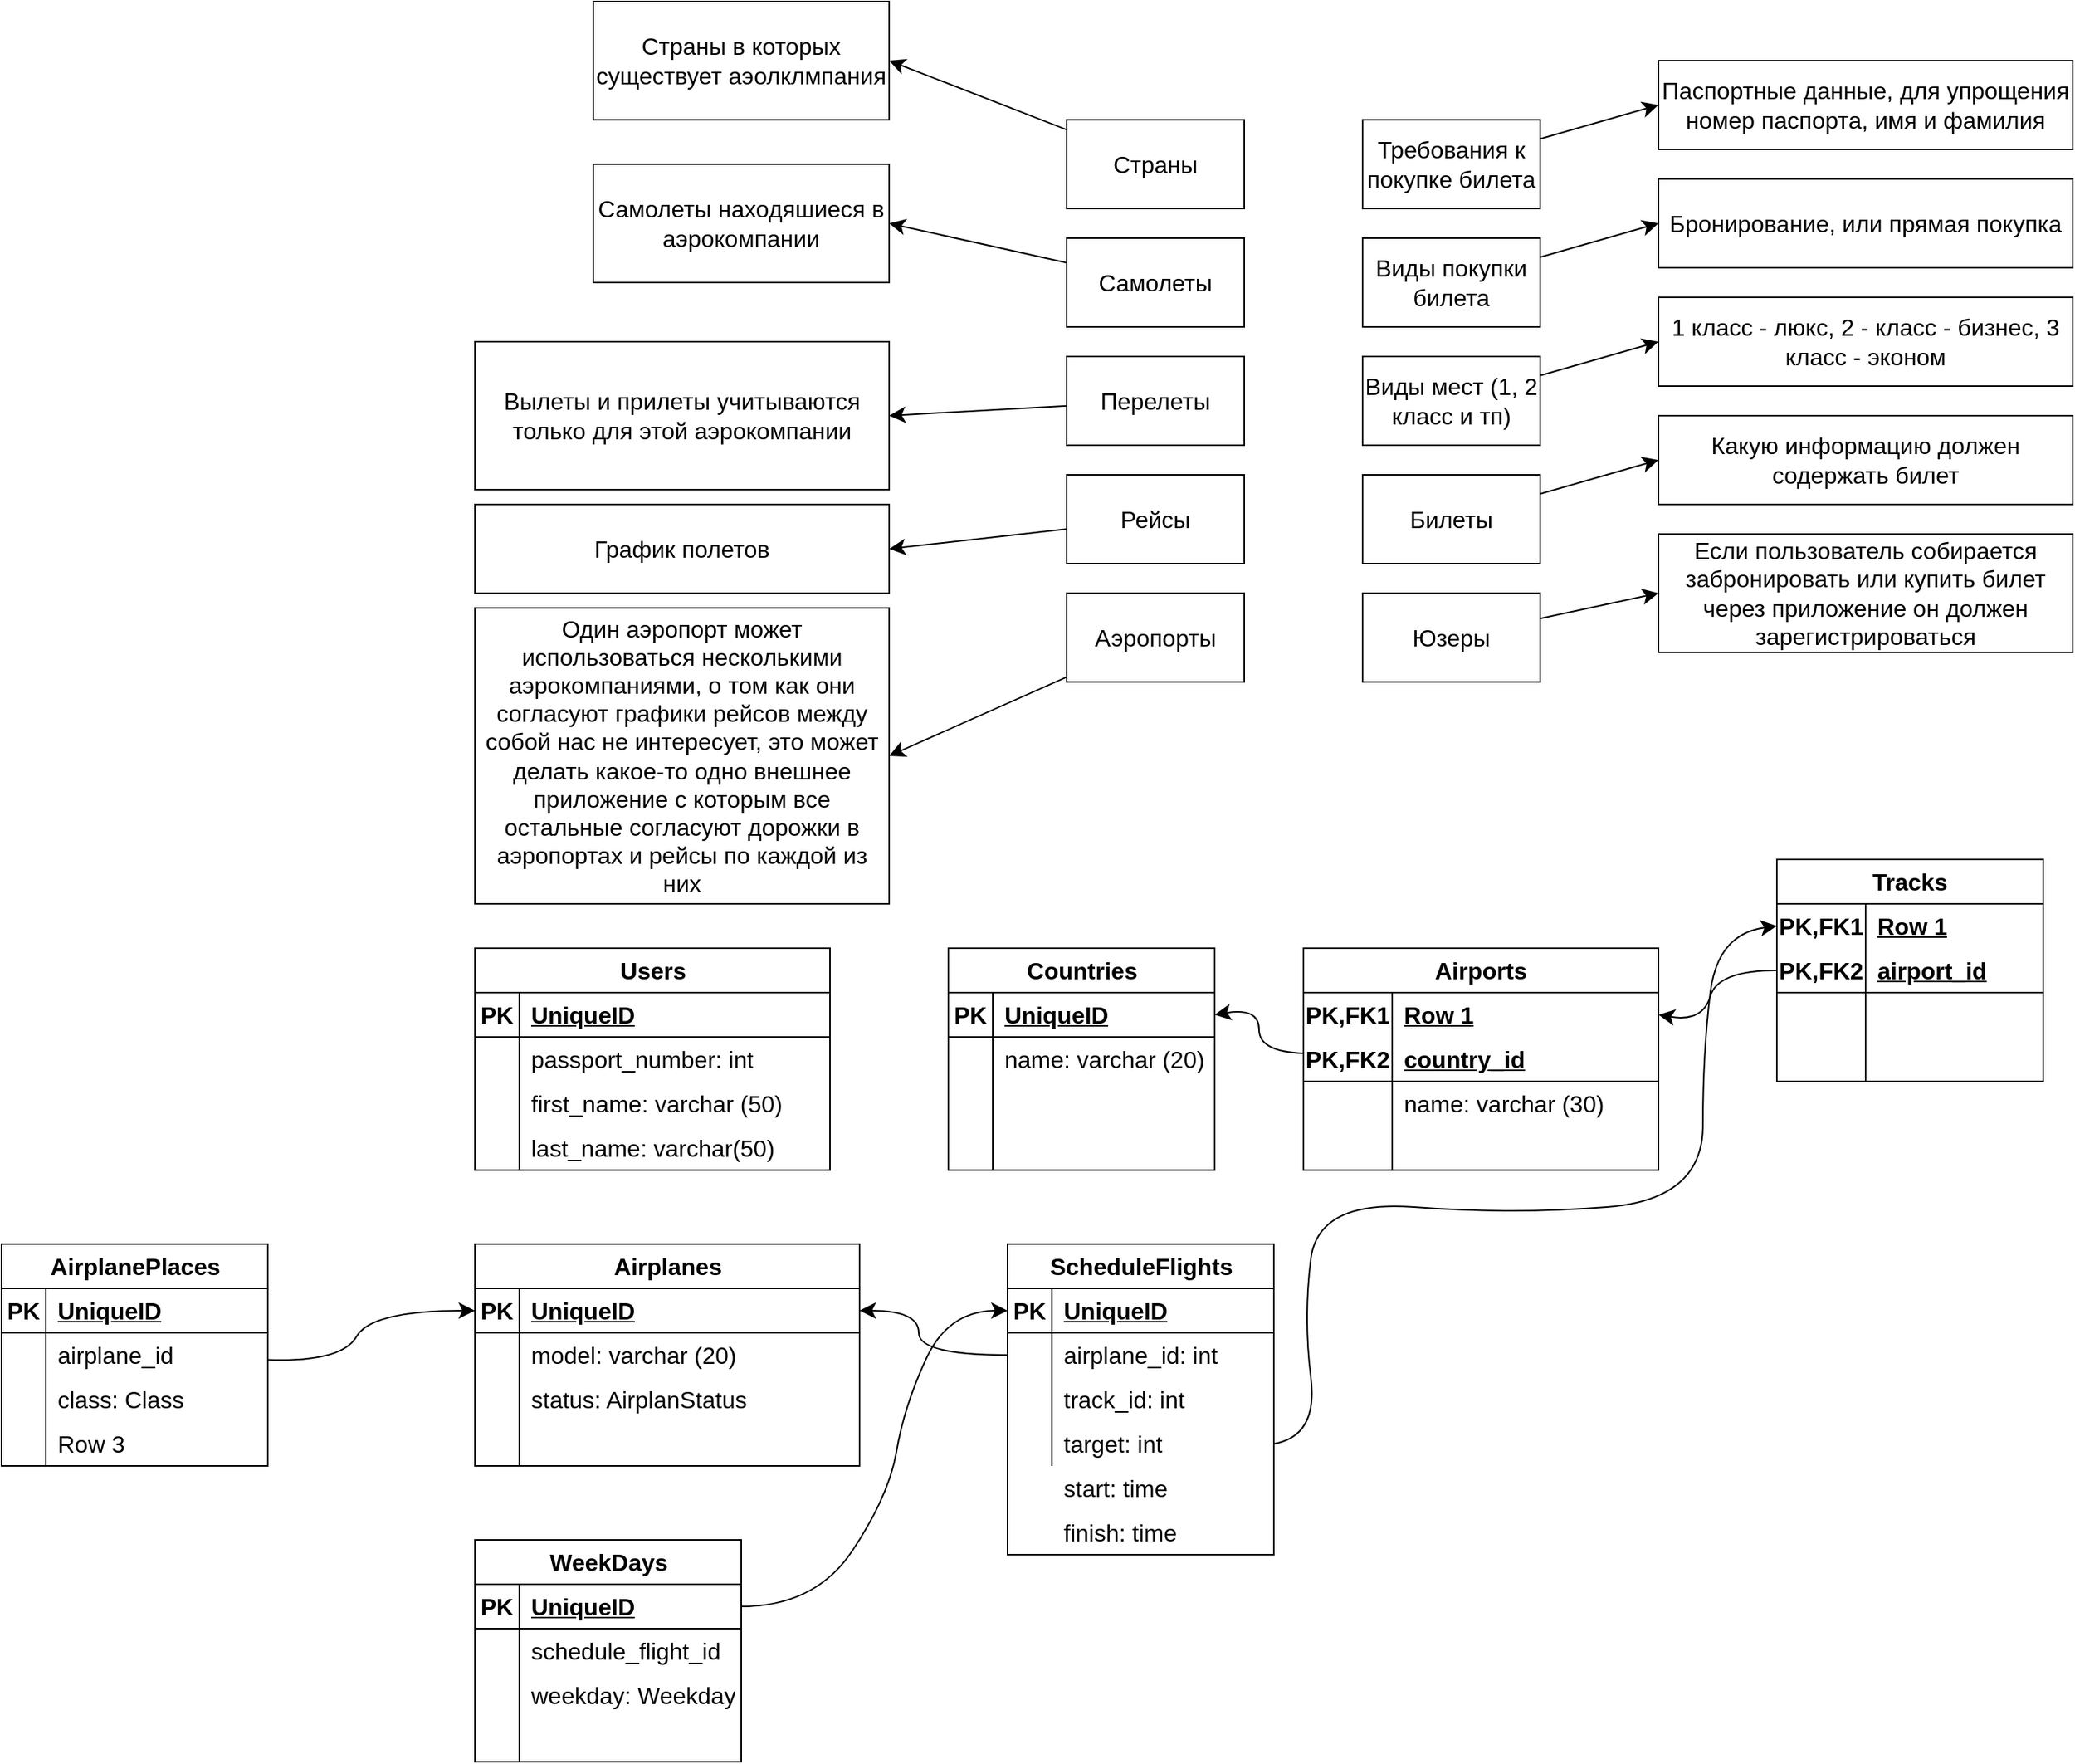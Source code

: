 <mxfile version="21.7.1" type="github">
  <diagram name="Страница — 1" id="S32pBR1Yxwfq7q0BbaRL">
    <mxGraphModel dx="2566" dy="1192" grid="1" gridSize="10" guides="1" tooltips="1" connect="1" arrows="1" fold="1" page="0" pageScale="1" pageWidth="827" pageHeight="1169" math="1" shadow="0">
      <root>
        <mxCell id="0" />
        <mxCell id="1" parent="0" />
        <mxCell id="brX-JjY1KmQOTWcL1tL5-14" style="edgeStyle=none;curved=1;rounded=0;orthogonalLoop=1;jettySize=auto;html=1;entryX=1;entryY=0.5;entryDx=0;entryDy=0;fontSize=12;startSize=8;endSize=8;" parent="1" source="brX-JjY1KmQOTWcL1tL5-3" target="brX-JjY1KmQOTWcL1tL5-13" edge="1">
          <mxGeometry relative="1" as="geometry" />
        </mxCell>
        <mxCell id="brX-JjY1KmQOTWcL1tL5-3" value="Страны" style="rounded=0;whiteSpace=wrap;html=1;fontSize=16;" parent="1" vertex="1">
          <mxGeometry x="-320" y="-80" width="120" height="60" as="geometry" />
        </mxCell>
        <mxCell id="brX-JjY1KmQOTWcL1tL5-23" style="edgeStyle=none;curved=1;rounded=0;orthogonalLoop=1;jettySize=auto;html=1;entryX=0;entryY=0.5;entryDx=0;entryDy=0;fontSize=12;startSize=8;endSize=8;" parent="1" source="brX-JjY1KmQOTWcL1tL5-4" target="brX-JjY1KmQOTWcL1tL5-22" edge="1">
          <mxGeometry relative="1" as="geometry" />
        </mxCell>
        <mxCell id="brX-JjY1KmQOTWcL1tL5-4" value="Требования к покупке билета" style="rounded=0;whiteSpace=wrap;html=1;fontSize=16;" parent="1" vertex="1">
          <mxGeometry x="-120" y="-80" width="120" height="60" as="geometry" />
        </mxCell>
        <mxCell id="brX-JjY1KmQOTWcL1tL5-16" style="edgeStyle=none;curved=1;rounded=0;orthogonalLoop=1;jettySize=auto;html=1;entryX=1;entryY=0.5;entryDx=0;entryDy=0;fontSize=12;startSize=8;endSize=8;" parent="1" source="brX-JjY1KmQOTWcL1tL5-5" target="brX-JjY1KmQOTWcL1tL5-15" edge="1">
          <mxGeometry relative="1" as="geometry" />
        </mxCell>
        <mxCell id="brX-JjY1KmQOTWcL1tL5-5" value="Самолеты" style="rounded=0;whiteSpace=wrap;html=1;fontSize=16;" parent="1" vertex="1">
          <mxGeometry x="-320" width="120" height="60" as="geometry" />
        </mxCell>
        <mxCell id="brX-JjY1KmQOTWcL1tL5-8" style="edgeStyle=none;curved=1;rounded=0;orthogonalLoop=1;jettySize=auto;html=1;entryX=1;entryY=0.5;entryDx=0;entryDy=0;fontSize=12;startSize=8;endSize=8;" parent="1" source="brX-JjY1KmQOTWcL1tL5-6" target="brX-JjY1KmQOTWcL1tL5-7" edge="1">
          <mxGeometry relative="1" as="geometry" />
        </mxCell>
        <mxCell id="brX-JjY1KmQOTWcL1tL5-6" value="Перелеты" style="rounded=0;whiteSpace=wrap;html=1;fontSize=16;" parent="1" vertex="1">
          <mxGeometry x="-320" y="80" width="120" height="60" as="geometry" />
        </mxCell>
        <mxCell id="brX-JjY1KmQOTWcL1tL5-7" value="Вылеты и прилеты учитываются только для этой аэрокомпании" style="rounded=0;whiteSpace=wrap;html=1;fontSize=16;" parent="1" vertex="1">
          <mxGeometry x="-720" y="70" width="280" height="100" as="geometry" />
        </mxCell>
        <mxCell id="brX-JjY1KmQOTWcL1tL5-166" style="edgeStyle=none;curved=1;rounded=0;orthogonalLoop=1;jettySize=auto;html=1;entryX=1;entryY=0.5;entryDx=0;entryDy=0;fontSize=12;startSize=8;endSize=8;" parent="1" source="brX-JjY1KmQOTWcL1tL5-10" target="brX-JjY1KmQOTWcL1tL5-165" edge="1">
          <mxGeometry relative="1" as="geometry" />
        </mxCell>
        <mxCell id="brX-JjY1KmQOTWcL1tL5-10" value="Рейсы" style="rounded=0;whiteSpace=wrap;html=1;fontSize=16;" parent="1" vertex="1">
          <mxGeometry x="-320" y="160" width="120" height="60" as="geometry" />
        </mxCell>
        <mxCell id="brX-JjY1KmQOTWcL1tL5-25" style="edgeStyle=none;curved=1;rounded=0;orthogonalLoop=1;jettySize=auto;html=1;entryX=0;entryY=0.5;entryDx=0;entryDy=0;fontSize=12;startSize=8;endSize=8;" parent="1" source="brX-JjY1KmQOTWcL1tL5-11" target="brX-JjY1KmQOTWcL1tL5-24" edge="1">
          <mxGeometry relative="1" as="geometry" />
        </mxCell>
        <mxCell id="brX-JjY1KmQOTWcL1tL5-11" value="Виды покупки билета" style="rounded=0;whiteSpace=wrap;html=1;fontSize=16;" parent="1" vertex="1">
          <mxGeometry x="-120" width="120" height="60" as="geometry" />
        </mxCell>
        <mxCell id="brX-JjY1KmQOTWcL1tL5-28" style="edgeStyle=none;curved=1;rounded=0;orthogonalLoop=1;jettySize=auto;html=1;entryX=0;entryY=0.5;entryDx=0;entryDy=0;fontSize=12;startSize=8;endSize=8;" parent="1" source="brX-JjY1KmQOTWcL1tL5-12" target="brX-JjY1KmQOTWcL1tL5-26" edge="1">
          <mxGeometry relative="1" as="geometry" />
        </mxCell>
        <mxCell id="brX-JjY1KmQOTWcL1tL5-12" value="Виды мест (1, 2 класс и тп)" style="rounded=0;whiteSpace=wrap;html=1;fontSize=16;" parent="1" vertex="1">
          <mxGeometry x="-120" y="80" width="120" height="60" as="geometry" />
        </mxCell>
        <mxCell id="brX-JjY1KmQOTWcL1tL5-13" value="Страны в которых существует аэолклмпания" style="rounded=0;whiteSpace=wrap;html=1;fontSize=16;" parent="1" vertex="1">
          <mxGeometry x="-640" y="-160" width="200" height="80" as="geometry" />
        </mxCell>
        <mxCell id="brX-JjY1KmQOTWcL1tL5-15" value="Самолеты находяшиеся в аэрокомпании" style="rounded=0;whiteSpace=wrap;html=1;fontSize=16;" parent="1" vertex="1">
          <mxGeometry x="-640" y="-50" width="200" height="80" as="geometry" />
        </mxCell>
        <mxCell id="brX-JjY1KmQOTWcL1tL5-19" style="edgeStyle=none;curved=1;rounded=0;orthogonalLoop=1;jettySize=auto;html=1;entryX=1;entryY=0.5;entryDx=0;entryDy=0;fontSize=12;startSize=8;endSize=8;" parent="1" source="brX-JjY1KmQOTWcL1tL5-17" target="brX-JjY1KmQOTWcL1tL5-18" edge="1">
          <mxGeometry relative="1" as="geometry" />
        </mxCell>
        <mxCell id="brX-JjY1KmQOTWcL1tL5-17" value="Аэропорты" style="rounded=0;whiteSpace=wrap;html=1;fontSize=16;" parent="1" vertex="1">
          <mxGeometry x="-320" y="240" width="120" height="60" as="geometry" />
        </mxCell>
        <mxCell id="brX-JjY1KmQOTWcL1tL5-18" value="Один аэропорт может использоваться несколькими аэрокомпаниями, о том как они согласуют графики рейсов между собой нас не интересует, это может делать какое-то одно внешнее приложение с которым все остальные согласуют дорожки в аэропортах и рейсы по каждой из них" style="rounded=0;whiteSpace=wrap;html=1;fontSize=16;" parent="1" vertex="1">
          <mxGeometry x="-720" y="250" width="280" height="200" as="geometry" />
        </mxCell>
        <mxCell id="brX-JjY1KmQOTWcL1tL5-32" style="edgeStyle=none;curved=1;rounded=0;orthogonalLoop=1;jettySize=auto;html=1;entryX=0;entryY=0.5;entryDx=0;entryDy=0;fontSize=12;startSize=8;endSize=8;" parent="1" source="brX-JjY1KmQOTWcL1tL5-21" target="brX-JjY1KmQOTWcL1tL5-29" edge="1">
          <mxGeometry relative="1" as="geometry" />
        </mxCell>
        <mxCell id="brX-JjY1KmQOTWcL1tL5-21" value="Билеты" style="rounded=0;whiteSpace=wrap;html=1;fontSize=16;" parent="1" vertex="1">
          <mxGeometry x="-120" y="160" width="120" height="60" as="geometry" />
        </mxCell>
        <mxCell id="brX-JjY1KmQOTWcL1tL5-22" value="Паспортные данные, для упрощения номер паспорта, имя и фамилия" style="rounded=0;whiteSpace=wrap;html=1;fontSize=16;" parent="1" vertex="1">
          <mxGeometry x="80" y="-120" width="280" height="60" as="geometry" />
        </mxCell>
        <mxCell id="brX-JjY1KmQOTWcL1tL5-24" value="Бронирование, или прямая покупка" style="rounded=0;whiteSpace=wrap;html=1;fontSize=16;" parent="1" vertex="1">
          <mxGeometry x="80" y="-40" width="280" height="60" as="geometry" />
        </mxCell>
        <mxCell id="brX-JjY1KmQOTWcL1tL5-26" value="1 класс - люкс, 2 - класс - бизнес, 3 класс - эконом" style="rounded=0;whiteSpace=wrap;html=1;fontSize=16;" parent="1" vertex="1">
          <mxGeometry x="80" y="40" width="280" height="60" as="geometry" />
        </mxCell>
        <mxCell id="brX-JjY1KmQOTWcL1tL5-29" value="Какую информацию должен содержать билет" style="rounded=0;whiteSpace=wrap;html=1;fontSize=16;" parent="1" vertex="1">
          <mxGeometry x="80" y="120" width="280" height="60" as="geometry" />
        </mxCell>
        <mxCell id="brX-JjY1KmQOTWcL1tL5-33" value="Users" style="shape=table;startSize=30;container=1;collapsible=1;childLayout=tableLayout;fixedRows=1;rowLines=0;fontStyle=1;align=center;resizeLast=1;html=1;fontSize=16;" parent="1" vertex="1">
          <mxGeometry x="-720" y="480" width="240" height="150" as="geometry" />
        </mxCell>
        <mxCell id="brX-JjY1KmQOTWcL1tL5-34" value="" style="shape=tableRow;horizontal=0;startSize=0;swimlaneHead=0;swimlaneBody=0;fillColor=none;collapsible=0;dropTarget=0;points=[[0,0.5],[1,0.5]];portConstraint=eastwest;top=0;left=0;right=0;bottom=1;fontSize=16;" parent="brX-JjY1KmQOTWcL1tL5-33" vertex="1">
          <mxGeometry y="30" width="240" height="30" as="geometry" />
        </mxCell>
        <mxCell id="brX-JjY1KmQOTWcL1tL5-35" value="PK" style="shape=partialRectangle;connectable=0;fillColor=none;top=0;left=0;bottom=0;right=0;fontStyle=1;overflow=hidden;whiteSpace=wrap;html=1;fontSize=16;" parent="brX-JjY1KmQOTWcL1tL5-34" vertex="1">
          <mxGeometry width="30" height="30" as="geometry">
            <mxRectangle width="30" height="30" as="alternateBounds" />
          </mxGeometry>
        </mxCell>
        <mxCell id="brX-JjY1KmQOTWcL1tL5-36" value="UniqueID" style="shape=partialRectangle;connectable=0;fillColor=none;top=0;left=0;bottom=0;right=0;align=left;spacingLeft=6;fontStyle=5;overflow=hidden;whiteSpace=wrap;html=1;fontSize=16;" parent="brX-JjY1KmQOTWcL1tL5-34" vertex="1">
          <mxGeometry x="30" width="210" height="30" as="geometry">
            <mxRectangle width="210" height="30" as="alternateBounds" />
          </mxGeometry>
        </mxCell>
        <mxCell id="brX-JjY1KmQOTWcL1tL5-37" value="" style="shape=tableRow;horizontal=0;startSize=0;swimlaneHead=0;swimlaneBody=0;fillColor=none;collapsible=0;dropTarget=0;points=[[0,0.5],[1,0.5]];portConstraint=eastwest;top=0;left=0;right=0;bottom=0;fontSize=16;" parent="brX-JjY1KmQOTWcL1tL5-33" vertex="1">
          <mxGeometry y="60" width="240" height="30" as="geometry" />
        </mxCell>
        <mxCell id="brX-JjY1KmQOTWcL1tL5-38" value="" style="shape=partialRectangle;connectable=0;fillColor=none;top=0;left=0;bottom=0;right=0;editable=1;overflow=hidden;whiteSpace=wrap;html=1;fontSize=16;" parent="brX-JjY1KmQOTWcL1tL5-37" vertex="1">
          <mxGeometry width="30" height="30" as="geometry">
            <mxRectangle width="30" height="30" as="alternateBounds" />
          </mxGeometry>
        </mxCell>
        <mxCell id="brX-JjY1KmQOTWcL1tL5-39" value="passport_number: int" style="shape=partialRectangle;connectable=0;fillColor=none;top=0;left=0;bottom=0;right=0;align=left;spacingLeft=6;overflow=hidden;whiteSpace=wrap;html=1;fontSize=16;" parent="brX-JjY1KmQOTWcL1tL5-37" vertex="1">
          <mxGeometry x="30" width="210" height="30" as="geometry">
            <mxRectangle width="210" height="30" as="alternateBounds" />
          </mxGeometry>
        </mxCell>
        <mxCell id="brX-JjY1KmQOTWcL1tL5-40" value="" style="shape=tableRow;horizontal=0;startSize=0;swimlaneHead=0;swimlaneBody=0;fillColor=none;collapsible=0;dropTarget=0;points=[[0,0.5],[1,0.5]];portConstraint=eastwest;top=0;left=0;right=0;bottom=0;fontSize=16;" parent="brX-JjY1KmQOTWcL1tL5-33" vertex="1">
          <mxGeometry y="90" width="240" height="30" as="geometry" />
        </mxCell>
        <mxCell id="brX-JjY1KmQOTWcL1tL5-41" value="" style="shape=partialRectangle;connectable=0;fillColor=none;top=0;left=0;bottom=0;right=0;editable=1;overflow=hidden;whiteSpace=wrap;html=1;fontSize=16;" parent="brX-JjY1KmQOTWcL1tL5-40" vertex="1">
          <mxGeometry width="30" height="30" as="geometry">
            <mxRectangle width="30" height="30" as="alternateBounds" />
          </mxGeometry>
        </mxCell>
        <mxCell id="brX-JjY1KmQOTWcL1tL5-42" value="first_name: varchar (50)" style="shape=partialRectangle;connectable=0;fillColor=none;top=0;left=0;bottom=0;right=0;align=left;spacingLeft=6;overflow=hidden;whiteSpace=wrap;html=1;fontSize=16;" parent="brX-JjY1KmQOTWcL1tL5-40" vertex="1">
          <mxGeometry x="30" width="210" height="30" as="geometry">
            <mxRectangle width="210" height="30" as="alternateBounds" />
          </mxGeometry>
        </mxCell>
        <mxCell id="brX-JjY1KmQOTWcL1tL5-43" value="" style="shape=tableRow;horizontal=0;startSize=0;swimlaneHead=0;swimlaneBody=0;fillColor=none;collapsible=0;dropTarget=0;points=[[0,0.5],[1,0.5]];portConstraint=eastwest;top=0;left=0;right=0;bottom=0;fontSize=16;" parent="brX-JjY1KmQOTWcL1tL5-33" vertex="1">
          <mxGeometry y="120" width="240" height="30" as="geometry" />
        </mxCell>
        <mxCell id="brX-JjY1KmQOTWcL1tL5-44" value="" style="shape=partialRectangle;connectable=0;fillColor=none;top=0;left=0;bottom=0;right=0;editable=1;overflow=hidden;whiteSpace=wrap;html=1;fontSize=16;" parent="brX-JjY1KmQOTWcL1tL5-43" vertex="1">
          <mxGeometry width="30" height="30" as="geometry">
            <mxRectangle width="30" height="30" as="alternateBounds" />
          </mxGeometry>
        </mxCell>
        <mxCell id="brX-JjY1KmQOTWcL1tL5-45" value="last_name: varchar(50)" style="shape=partialRectangle;connectable=0;fillColor=none;top=0;left=0;bottom=0;right=0;align=left;spacingLeft=6;overflow=hidden;whiteSpace=wrap;html=1;fontSize=16;" parent="brX-JjY1KmQOTWcL1tL5-43" vertex="1">
          <mxGeometry x="30" width="210" height="30" as="geometry">
            <mxRectangle width="210" height="30" as="alternateBounds" />
          </mxGeometry>
        </mxCell>
        <mxCell id="brX-JjY1KmQOTWcL1tL5-74" style="edgeStyle=none;curved=1;rounded=0;orthogonalLoop=1;jettySize=auto;html=1;entryX=0;entryY=0.5;entryDx=0;entryDy=0;fontSize=12;startSize=8;endSize=8;" parent="1" source="brX-JjY1KmQOTWcL1tL5-46" target="brX-JjY1KmQOTWcL1tL5-73" edge="1">
          <mxGeometry relative="1" as="geometry" />
        </mxCell>
        <mxCell id="brX-JjY1KmQOTWcL1tL5-46" value="Юзеры" style="rounded=0;whiteSpace=wrap;html=1;fontSize=16;" parent="1" vertex="1">
          <mxGeometry x="-120" y="240" width="120" height="60" as="geometry" />
        </mxCell>
        <mxCell id="brX-JjY1KmQOTWcL1tL5-60" value="Airplanes" style="shape=table;startSize=30;container=1;collapsible=1;childLayout=tableLayout;fixedRows=1;rowLines=0;fontStyle=1;align=center;resizeLast=1;html=1;fontSize=16;" parent="1" vertex="1">
          <mxGeometry x="-720" y="680" width="260" height="150" as="geometry" />
        </mxCell>
        <mxCell id="brX-JjY1KmQOTWcL1tL5-61" value="" style="shape=tableRow;horizontal=0;startSize=0;swimlaneHead=0;swimlaneBody=0;fillColor=none;collapsible=0;dropTarget=0;points=[[0,0.5],[1,0.5]];portConstraint=eastwest;top=0;left=0;right=0;bottom=1;fontSize=16;" parent="brX-JjY1KmQOTWcL1tL5-60" vertex="1">
          <mxGeometry y="30" width="260" height="30" as="geometry" />
        </mxCell>
        <mxCell id="brX-JjY1KmQOTWcL1tL5-62" value="PK" style="shape=partialRectangle;connectable=0;fillColor=none;top=0;left=0;bottom=0;right=0;fontStyle=1;overflow=hidden;whiteSpace=wrap;html=1;fontSize=16;" parent="brX-JjY1KmQOTWcL1tL5-61" vertex="1">
          <mxGeometry width="30" height="30" as="geometry">
            <mxRectangle width="30" height="30" as="alternateBounds" />
          </mxGeometry>
        </mxCell>
        <mxCell id="brX-JjY1KmQOTWcL1tL5-63" value="UniqueID" style="shape=partialRectangle;connectable=0;fillColor=none;top=0;left=0;bottom=0;right=0;align=left;spacingLeft=6;fontStyle=5;overflow=hidden;whiteSpace=wrap;html=1;fontSize=16;" parent="brX-JjY1KmQOTWcL1tL5-61" vertex="1">
          <mxGeometry x="30" width="230" height="30" as="geometry">
            <mxRectangle width="230" height="30" as="alternateBounds" />
          </mxGeometry>
        </mxCell>
        <mxCell id="brX-JjY1KmQOTWcL1tL5-64" value="" style="shape=tableRow;horizontal=0;startSize=0;swimlaneHead=0;swimlaneBody=0;fillColor=none;collapsible=0;dropTarget=0;points=[[0,0.5],[1,0.5]];portConstraint=eastwest;top=0;left=0;right=0;bottom=0;fontSize=16;" parent="brX-JjY1KmQOTWcL1tL5-60" vertex="1">
          <mxGeometry y="60" width="260" height="30" as="geometry" />
        </mxCell>
        <mxCell id="brX-JjY1KmQOTWcL1tL5-65" value="" style="shape=partialRectangle;connectable=0;fillColor=none;top=0;left=0;bottom=0;right=0;editable=1;overflow=hidden;whiteSpace=wrap;html=1;fontSize=16;" parent="brX-JjY1KmQOTWcL1tL5-64" vertex="1">
          <mxGeometry width="30" height="30" as="geometry">
            <mxRectangle width="30" height="30" as="alternateBounds" />
          </mxGeometry>
        </mxCell>
        <mxCell id="brX-JjY1KmQOTWcL1tL5-66" value="model: varchar (20)" style="shape=partialRectangle;connectable=0;fillColor=none;top=0;left=0;bottom=0;right=0;align=left;spacingLeft=6;overflow=hidden;whiteSpace=wrap;html=1;fontSize=16;" parent="brX-JjY1KmQOTWcL1tL5-64" vertex="1">
          <mxGeometry x="30" width="230" height="30" as="geometry">
            <mxRectangle width="230" height="30" as="alternateBounds" />
          </mxGeometry>
        </mxCell>
        <mxCell id="brX-JjY1KmQOTWcL1tL5-67" value="" style="shape=tableRow;horizontal=0;startSize=0;swimlaneHead=0;swimlaneBody=0;fillColor=none;collapsible=0;dropTarget=0;points=[[0,0.5],[1,0.5]];portConstraint=eastwest;top=0;left=0;right=0;bottom=0;fontSize=16;" parent="brX-JjY1KmQOTWcL1tL5-60" vertex="1">
          <mxGeometry y="90" width="260" height="30" as="geometry" />
        </mxCell>
        <mxCell id="brX-JjY1KmQOTWcL1tL5-68" value="" style="shape=partialRectangle;connectable=0;fillColor=none;top=0;left=0;bottom=0;right=0;editable=1;overflow=hidden;whiteSpace=wrap;html=1;fontSize=16;" parent="brX-JjY1KmQOTWcL1tL5-67" vertex="1">
          <mxGeometry width="30" height="30" as="geometry">
            <mxRectangle width="30" height="30" as="alternateBounds" />
          </mxGeometry>
        </mxCell>
        <mxCell id="brX-JjY1KmQOTWcL1tL5-69" value="status: AirplanStatus" style="shape=partialRectangle;connectable=0;fillColor=none;top=0;left=0;bottom=0;right=0;align=left;spacingLeft=6;overflow=hidden;whiteSpace=wrap;html=1;fontSize=16;" parent="brX-JjY1KmQOTWcL1tL5-67" vertex="1">
          <mxGeometry x="30" width="230" height="30" as="geometry">
            <mxRectangle width="230" height="30" as="alternateBounds" />
          </mxGeometry>
        </mxCell>
        <mxCell id="brX-JjY1KmQOTWcL1tL5-70" value="" style="shape=tableRow;horizontal=0;startSize=0;swimlaneHead=0;swimlaneBody=0;fillColor=none;collapsible=0;dropTarget=0;points=[[0,0.5],[1,0.5]];portConstraint=eastwest;top=0;left=0;right=0;bottom=0;fontSize=16;" parent="brX-JjY1KmQOTWcL1tL5-60" vertex="1">
          <mxGeometry y="120" width="260" height="30" as="geometry" />
        </mxCell>
        <mxCell id="brX-JjY1KmQOTWcL1tL5-71" value="" style="shape=partialRectangle;connectable=0;fillColor=none;top=0;left=0;bottom=0;right=0;editable=1;overflow=hidden;whiteSpace=wrap;html=1;fontSize=16;" parent="brX-JjY1KmQOTWcL1tL5-70" vertex="1">
          <mxGeometry width="30" height="30" as="geometry">
            <mxRectangle width="30" height="30" as="alternateBounds" />
          </mxGeometry>
        </mxCell>
        <mxCell id="brX-JjY1KmQOTWcL1tL5-72" value="" style="shape=partialRectangle;connectable=0;fillColor=none;top=0;left=0;bottom=0;right=0;align=left;spacingLeft=6;overflow=hidden;whiteSpace=wrap;html=1;fontSize=16;" parent="brX-JjY1KmQOTWcL1tL5-70" vertex="1">
          <mxGeometry x="30" width="230" height="30" as="geometry">
            <mxRectangle width="230" height="30" as="alternateBounds" />
          </mxGeometry>
        </mxCell>
        <mxCell id="brX-JjY1KmQOTWcL1tL5-73" value="Если пользователь собирается забронировать или купить билет через приложение он должен зарегистрироваться" style="rounded=0;whiteSpace=wrap;html=1;fontSize=16;" parent="1" vertex="1">
          <mxGeometry x="80" y="200" width="280" height="80" as="geometry" />
        </mxCell>
        <mxCell id="brX-JjY1KmQOTWcL1tL5-75" value="Countries" style="shape=table;startSize=30;container=1;collapsible=1;childLayout=tableLayout;fixedRows=1;rowLines=0;fontStyle=1;align=center;resizeLast=1;html=1;fontSize=16;" parent="1" vertex="1">
          <mxGeometry x="-400" y="480" width="180" height="150" as="geometry" />
        </mxCell>
        <mxCell id="brX-JjY1KmQOTWcL1tL5-76" value="" style="shape=tableRow;horizontal=0;startSize=0;swimlaneHead=0;swimlaneBody=0;fillColor=none;collapsible=0;dropTarget=0;points=[[0,0.5],[1,0.5]];portConstraint=eastwest;top=0;left=0;right=0;bottom=1;fontSize=16;" parent="brX-JjY1KmQOTWcL1tL5-75" vertex="1">
          <mxGeometry y="30" width="180" height="30" as="geometry" />
        </mxCell>
        <mxCell id="brX-JjY1KmQOTWcL1tL5-77" value="PK" style="shape=partialRectangle;connectable=0;fillColor=none;top=0;left=0;bottom=0;right=0;fontStyle=1;overflow=hidden;whiteSpace=wrap;html=1;fontSize=16;" parent="brX-JjY1KmQOTWcL1tL5-76" vertex="1">
          <mxGeometry width="30" height="30" as="geometry">
            <mxRectangle width="30" height="30" as="alternateBounds" />
          </mxGeometry>
        </mxCell>
        <mxCell id="brX-JjY1KmQOTWcL1tL5-78" value="UniqueID" style="shape=partialRectangle;connectable=0;fillColor=none;top=0;left=0;bottom=0;right=0;align=left;spacingLeft=6;fontStyle=5;overflow=hidden;whiteSpace=wrap;html=1;fontSize=16;" parent="brX-JjY1KmQOTWcL1tL5-76" vertex="1">
          <mxGeometry x="30" width="150" height="30" as="geometry">
            <mxRectangle width="150" height="30" as="alternateBounds" />
          </mxGeometry>
        </mxCell>
        <mxCell id="brX-JjY1KmQOTWcL1tL5-79" value="" style="shape=tableRow;horizontal=0;startSize=0;swimlaneHead=0;swimlaneBody=0;fillColor=none;collapsible=0;dropTarget=0;points=[[0,0.5],[1,0.5]];portConstraint=eastwest;top=0;left=0;right=0;bottom=0;fontSize=16;" parent="brX-JjY1KmQOTWcL1tL5-75" vertex="1">
          <mxGeometry y="60" width="180" height="30" as="geometry" />
        </mxCell>
        <mxCell id="brX-JjY1KmQOTWcL1tL5-80" value="" style="shape=partialRectangle;connectable=0;fillColor=none;top=0;left=0;bottom=0;right=0;editable=1;overflow=hidden;whiteSpace=wrap;html=1;fontSize=16;" parent="brX-JjY1KmQOTWcL1tL5-79" vertex="1">
          <mxGeometry width="30" height="30" as="geometry">
            <mxRectangle width="30" height="30" as="alternateBounds" />
          </mxGeometry>
        </mxCell>
        <mxCell id="brX-JjY1KmQOTWcL1tL5-81" value="name: varchar (20)" style="shape=partialRectangle;connectable=0;fillColor=none;top=0;left=0;bottom=0;right=0;align=left;spacingLeft=6;overflow=hidden;whiteSpace=wrap;html=1;fontSize=16;" parent="brX-JjY1KmQOTWcL1tL5-79" vertex="1">
          <mxGeometry x="30" width="150" height="30" as="geometry">
            <mxRectangle width="150" height="30" as="alternateBounds" />
          </mxGeometry>
        </mxCell>
        <mxCell id="brX-JjY1KmQOTWcL1tL5-82" value="" style="shape=tableRow;horizontal=0;startSize=0;swimlaneHead=0;swimlaneBody=0;fillColor=none;collapsible=0;dropTarget=0;points=[[0,0.5],[1,0.5]];portConstraint=eastwest;top=0;left=0;right=0;bottom=0;fontSize=16;" parent="brX-JjY1KmQOTWcL1tL5-75" vertex="1">
          <mxGeometry y="90" width="180" height="30" as="geometry" />
        </mxCell>
        <mxCell id="brX-JjY1KmQOTWcL1tL5-83" value="" style="shape=partialRectangle;connectable=0;fillColor=none;top=0;left=0;bottom=0;right=0;editable=1;overflow=hidden;whiteSpace=wrap;html=1;fontSize=16;" parent="brX-JjY1KmQOTWcL1tL5-82" vertex="1">
          <mxGeometry width="30" height="30" as="geometry">
            <mxRectangle width="30" height="30" as="alternateBounds" />
          </mxGeometry>
        </mxCell>
        <mxCell id="brX-JjY1KmQOTWcL1tL5-84" value="" style="shape=partialRectangle;connectable=0;fillColor=none;top=0;left=0;bottom=0;right=0;align=left;spacingLeft=6;overflow=hidden;whiteSpace=wrap;html=1;fontSize=16;" parent="brX-JjY1KmQOTWcL1tL5-82" vertex="1">
          <mxGeometry x="30" width="150" height="30" as="geometry">
            <mxRectangle width="150" height="30" as="alternateBounds" />
          </mxGeometry>
        </mxCell>
        <mxCell id="brX-JjY1KmQOTWcL1tL5-85" value="" style="shape=tableRow;horizontal=0;startSize=0;swimlaneHead=0;swimlaneBody=0;fillColor=none;collapsible=0;dropTarget=0;points=[[0,0.5],[1,0.5]];portConstraint=eastwest;top=0;left=0;right=0;bottom=0;fontSize=16;" parent="brX-JjY1KmQOTWcL1tL5-75" vertex="1">
          <mxGeometry y="120" width="180" height="30" as="geometry" />
        </mxCell>
        <mxCell id="brX-JjY1KmQOTWcL1tL5-86" value="" style="shape=partialRectangle;connectable=0;fillColor=none;top=0;left=0;bottom=0;right=0;editable=1;overflow=hidden;whiteSpace=wrap;html=1;fontSize=16;" parent="brX-JjY1KmQOTWcL1tL5-85" vertex="1">
          <mxGeometry width="30" height="30" as="geometry">
            <mxRectangle width="30" height="30" as="alternateBounds" />
          </mxGeometry>
        </mxCell>
        <mxCell id="brX-JjY1KmQOTWcL1tL5-87" value="" style="shape=partialRectangle;connectable=0;fillColor=none;top=0;left=0;bottom=0;right=0;align=left;spacingLeft=6;overflow=hidden;whiteSpace=wrap;html=1;fontSize=16;" parent="brX-JjY1KmQOTWcL1tL5-85" vertex="1">
          <mxGeometry x="30" width="150" height="30" as="geometry">
            <mxRectangle width="150" height="30" as="alternateBounds" />
          </mxGeometry>
        </mxCell>
        <mxCell id="brX-JjY1KmQOTWcL1tL5-117" style="edgeStyle=none;curved=1;rounded=0;orthogonalLoop=1;jettySize=auto;html=1;entryX=1;entryY=0.5;entryDx=0;entryDy=0;fontSize=12;startSize=8;endSize=8;" parent="1" source="brX-JjY1KmQOTWcL1tL5-101" target="brX-JjY1KmQOTWcL1tL5-76" edge="1">
          <mxGeometry relative="1" as="geometry">
            <Array as="points">
              <mxPoint x="-190" y="550" />
              <mxPoint x="-190" y="520" />
            </Array>
          </mxGeometry>
        </mxCell>
        <mxCell id="brX-JjY1KmQOTWcL1tL5-101" value="Airports" style="shape=table;startSize=30;container=1;collapsible=1;childLayout=tableLayout;fixedRows=1;rowLines=0;fontStyle=1;align=center;resizeLast=1;html=1;whiteSpace=wrap;fontSize=16;" parent="1" vertex="1">
          <mxGeometry x="-160" y="480" width="240" height="150" as="geometry" />
        </mxCell>
        <mxCell id="brX-JjY1KmQOTWcL1tL5-102" value="" style="shape=tableRow;horizontal=0;startSize=0;swimlaneHead=0;swimlaneBody=0;fillColor=none;collapsible=0;dropTarget=0;points=[[0,0.5],[1,0.5]];portConstraint=eastwest;top=0;left=0;right=0;bottom=0;html=1;fontSize=16;" parent="brX-JjY1KmQOTWcL1tL5-101" vertex="1">
          <mxGeometry y="30" width="240" height="30" as="geometry" />
        </mxCell>
        <mxCell id="brX-JjY1KmQOTWcL1tL5-103" value="PK,FK1" style="shape=partialRectangle;connectable=0;fillColor=none;top=0;left=0;bottom=0;right=0;fontStyle=1;overflow=hidden;html=1;whiteSpace=wrap;fontSize=16;" parent="brX-JjY1KmQOTWcL1tL5-102" vertex="1">
          <mxGeometry width="60" height="30" as="geometry">
            <mxRectangle width="60" height="30" as="alternateBounds" />
          </mxGeometry>
        </mxCell>
        <mxCell id="brX-JjY1KmQOTWcL1tL5-104" value="Row 1" style="shape=partialRectangle;connectable=0;fillColor=none;top=0;left=0;bottom=0;right=0;align=left;spacingLeft=6;fontStyle=5;overflow=hidden;html=1;whiteSpace=wrap;fontSize=16;" parent="brX-JjY1KmQOTWcL1tL5-102" vertex="1">
          <mxGeometry x="60" width="180" height="30" as="geometry">
            <mxRectangle width="180" height="30" as="alternateBounds" />
          </mxGeometry>
        </mxCell>
        <mxCell id="brX-JjY1KmQOTWcL1tL5-105" value="" style="shape=tableRow;horizontal=0;startSize=0;swimlaneHead=0;swimlaneBody=0;fillColor=none;collapsible=0;dropTarget=0;points=[[0,0.5],[1,0.5]];portConstraint=eastwest;top=0;left=0;right=0;bottom=1;html=1;fontSize=16;" parent="brX-JjY1KmQOTWcL1tL5-101" vertex="1">
          <mxGeometry y="60" width="240" height="30" as="geometry" />
        </mxCell>
        <mxCell id="brX-JjY1KmQOTWcL1tL5-106" value="PK,FK2" style="shape=partialRectangle;connectable=0;fillColor=none;top=0;left=0;bottom=0;right=0;fontStyle=1;overflow=hidden;html=1;whiteSpace=wrap;fontSize=16;" parent="brX-JjY1KmQOTWcL1tL5-105" vertex="1">
          <mxGeometry width="60" height="30" as="geometry">
            <mxRectangle width="60" height="30" as="alternateBounds" />
          </mxGeometry>
        </mxCell>
        <mxCell id="brX-JjY1KmQOTWcL1tL5-107" value="country_id" style="shape=partialRectangle;connectable=0;fillColor=none;top=0;left=0;bottom=0;right=0;align=left;spacingLeft=6;fontStyle=5;overflow=hidden;html=1;whiteSpace=wrap;fontSize=16;" parent="brX-JjY1KmQOTWcL1tL5-105" vertex="1">
          <mxGeometry x="60" width="180" height="30" as="geometry">
            <mxRectangle width="180" height="30" as="alternateBounds" />
          </mxGeometry>
        </mxCell>
        <mxCell id="brX-JjY1KmQOTWcL1tL5-108" value="" style="shape=tableRow;horizontal=0;startSize=0;swimlaneHead=0;swimlaneBody=0;fillColor=none;collapsible=0;dropTarget=0;points=[[0,0.5],[1,0.5]];portConstraint=eastwest;top=0;left=0;right=0;bottom=0;html=1;fontSize=16;" parent="brX-JjY1KmQOTWcL1tL5-101" vertex="1">
          <mxGeometry y="90" width="240" height="30" as="geometry" />
        </mxCell>
        <mxCell id="brX-JjY1KmQOTWcL1tL5-109" value="" style="shape=partialRectangle;connectable=0;fillColor=none;top=0;left=0;bottom=0;right=0;editable=1;overflow=hidden;html=1;whiteSpace=wrap;fontSize=16;" parent="brX-JjY1KmQOTWcL1tL5-108" vertex="1">
          <mxGeometry width="60" height="30" as="geometry">
            <mxRectangle width="60" height="30" as="alternateBounds" />
          </mxGeometry>
        </mxCell>
        <mxCell id="brX-JjY1KmQOTWcL1tL5-110" value="name: varchar (30)" style="shape=partialRectangle;connectable=0;fillColor=none;top=0;left=0;bottom=0;right=0;align=left;spacingLeft=6;overflow=hidden;html=1;whiteSpace=wrap;fontSize=16;" parent="brX-JjY1KmQOTWcL1tL5-108" vertex="1">
          <mxGeometry x="60" width="180" height="30" as="geometry">
            <mxRectangle width="180" height="30" as="alternateBounds" />
          </mxGeometry>
        </mxCell>
        <mxCell id="brX-JjY1KmQOTWcL1tL5-111" value="" style="shape=tableRow;horizontal=0;startSize=0;swimlaneHead=0;swimlaneBody=0;fillColor=none;collapsible=0;dropTarget=0;points=[[0,0.5],[1,0.5]];portConstraint=eastwest;top=0;left=0;right=0;bottom=0;html=1;fontSize=16;" parent="brX-JjY1KmQOTWcL1tL5-101" vertex="1">
          <mxGeometry y="120" width="240" height="30" as="geometry" />
        </mxCell>
        <mxCell id="brX-JjY1KmQOTWcL1tL5-112" value="" style="shape=partialRectangle;connectable=0;fillColor=none;top=0;left=0;bottom=0;right=0;editable=1;overflow=hidden;html=1;whiteSpace=wrap;fontSize=16;" parent="brX-JjY1KmQOTWcL1tL5-111" vertex="1">
          <mxGeometry width="60" height="30" as="geometry">
            <mxRectangle width="60" height="30" as="alternateBounds" />
          </mxGeometry>
        </mxCell>
        <mxCell id="brX-JjY1KmQOTWcL1tL5-113" value="" style="shape=partialRectangle;connectable=0;fillColor=none;top=0;left=0;bottom=0;right=0;align=left;spacingLeft=6;overflow=hidden;html=1;whiteSpace=wrap;fontSize=16;" parent="brX-JjY1KmQOTWcL1tL5-111" vertex="1">
          <mxGeometry x="60" width="180" height="30" as="geometry">
            <mxRectangle width="180" height="30" as="alternateBounds" />
          </mxGeometry>
        </mxCell>
        <mxCell id="brX-JjY1KmQOTWcL1tL5-131" style="edgeStyle=none;curved=1;rounded=0;orthogonalLoop=1;jettySize=auto;html=1;entryX=1;entryY=0.5;entryDx=0;entryDy=0;fontSize=12;startSize=8;endSize=8;" parent="1" source="brX-JjY1KmQOTWcL1tL5-118" target="brX-JjY1KmQOTWcL1tL5-102" edge="1">
          <mxGeometry relative="1" as="geometry">
            <Array as="points">
              <mxPoint x="120" y="495" />
              <mxPoint x="110" y="530" />
            </Array>
          </mxGeometry>
        </mxCell>
        <mxCell id="brX-JjY1KmQOTWcL1tL5-118" value="Tracks" style="shape=table;startSize=30;container=1;collapsible=1;childLayout=tableLayout;fixedRows=1;rowLines=0;fontStyle=1;align=center;resizeLast=1;html=1;whiteSpace=wrap;fontSize=16;" parent="1" vertex="1">
          <mxGeometry x="160" y="420" width="180" height="150" as="geometry" />
        </mxCell>
        <mxCell id="brX-JjY1KmQOTWcL1tL5-119" value="" style="shape=tableRow;horizontal=0;startSize=0;swimlaneHead=0;swimlaneBody=0;fillColor=none;collapsible=0;dropTarget=0;points=[[0,0.5],[1,0.5]];portConstraint=eastwest;top=0;left=0;right=0;bottom=0;html=1;fontSize=16;" parent="brX-JjY1KmQOTWcL1tL5-118" vertex="1">
          <mxGeometry y="30" width="180" height="30" as="geometry" />
        </mxCell>
        <mxCell id="brX-JjY1KmQOTWcL1tL5-120" value="PK,FK1" style="shape=partialRectangle;connectable=0;fillColor=none;top=0;left=0;bottom=0;right=0;fontStyle=1;overflow=hidden;html=1;whiteSpace=wrap;fontSize=16;" parent="brX-JjY1KmQOTWcL1tL5-119" vertex="1">
          <mxGeometry width="60" height="30" as="geometry">
            <mxRectangle width="60" height="30" as="alternateBounds" />
          </mxGeometry>
        </mxCell>
        <mxCell id="brX-JjY1KmQOTWcL1tL5-121" value="Row 1" style="shape=partialRectangle;connectable=0;fillColor=none;top=0;left=0;bottom=0;right=0;align=left;spacingLeft=6;fontStyle=5;overflow=hidden;html=1;whiteSpace=wrap;fontSize=16;" parent="brX-JjY1KmQOTWcL1tL5-119" vertex="1">
          <mxGeometry x="60" width="120" height="30" as="geometry">
            <mxRectangle width="120" height="30" as="alternateBounds" />
          </mxGeometry>
        </mxCell>
        <mxCell id="brX-JjY1KmQOTWcL1tL5-122" value="" style="shape=tableRow;horizontal=0;startSize=0;swimlaneHead=0;swimlaneBody=0;fillColor=none;collapsible=0;dropTarget=0;points=[[0,0.5],[1,0.5]];portConstraint=eastwest;top=0;left=0;right=0;bottom=1;html=1;fontSize=16;" parent="brX-JjY1KmQOTWcL1tL5-118" vertex="1">
          <mxGeometry y="60" width="180" height="30" as="geometry" />
        </mxCell>
        <mxCell id="brX-JjY1KmQOTWcL1tL5-123" value="PK,FK2" style="shape=partialRectangle;connectable=0;fillColor=none;top=0;left=0;bottom=0;right=0;fontStyle=1;overflow=hidden;html=1;whiteSpace=wrap;fontSize=16;" parent="brX-JjY1KmQOTWcL1tL5-122" vertex="1">
          <mxGeometry width="60" height="30" as="geometry">
            <mxRectangle width="60" height="30" as="alternateBounds" />
          </mxGeometry>
        </mxCell>
        <mxCell id="brX-JjY1KmQOTWcL1tL5-124" value="airport_id" style="shape=partialRectangle;connectable=0;fillColor=none;top=0;left=0;bottom=0;right=0;align=left;spacingLeft=6;fontStyle=5;overflow=hidden;html=1;whiteSpace=wrap;fontSize=16;" parent="brX-JjY1KmQOTWcL1tL5-122" vertex="1">
          <mxGeometry x="60" width="120" height="30" as="geometry">
            <mxRectangle width="120" height="30" as="alternateBounds" />
          </mxGeometry>
        </mxCell>
        <mxCell id="brX-JjY1KmQOTWcL1tL5-125" value="" style="shape=tableRow;horizontal=0;startSize=0;swimlaneHead=0;swimlaneBody=0;fillColor=none;collapsible=0;dropTarget=0;points=[[0,0.5],[1,0.5]];portConstraint=eastwest;top=0;left=0;right=0;bottom=0;html=1;fontSize=16;" parent="brX-JjY1KmQOTWcL1tL5-118" vertex="1">
          <mxGeometry y="90" width="180" height="30" as="geometry" />
        </mxCell>
        <mxCell id="brX-JjY1KmQOTWcL1tL5-126" value="" style="shape=partialRectangle;connectable=0;fillColor=none;top=0;left=0;bottom=0;right=0;editable=1;overflow=hidden;html=1;whiteSpace=wrap;fontSize=16;" parent="brX-JjY1KmQOTWcL1tL5-125" vertex="1">
          <mxGeometry width="60" height="30" as="geometry">
            <mxRectangle width="60" height="30" as="alternateBounds" />
          </mxGeometry>
        </mxCell>
        <mxCell id="brX-JjY1KmQOTWcL1tL5-127" value="" style="shape=partialRectangle;connectable=0;fillColor=none;top=0;left=0;bottom=0;right=0;align=left;spacingLeft=6;overflow=hidden;html=1;whiteSpace=wrap;fontSize=16;" parent="brX-JjY1KmQOTWcL1tL5-125" vertex="1">
          <mxGeometry x="60" width="120" height="30" as="geometry">
            <mxRectangle width="120" height="30" as="alternateBounds" />
          </mxGeometry>
        </mxCell>
        <mxCell id="brX-JjY1KmQOTWcL1tL5-128" value="" style="shape=tableRow;horizontal=0;startSize=0;swimlaneHead=0;swimlaneBody=0;fillColor=none;collapsible=0;dropTarget=0;points=[[0,0.5],[1,0.5]];portConstraint=eastwest;top=0;left=0;right=0;bottom=0;html=1;fontSize=16;" parent="brX-JjY1KmQOTWcL1tL5-118" vertex="1">
          <mxGeometry y="120" width="180" height="30" as="geometry" />
        </mxCell>
        <mxCell id="brX-JjY1KmQOTWcL1tL5-129" value="" style="shape=partialRectangle;connectable=0;fillColor=none;top=0;left=0;bottom=0;right=0;editable=1;overflow=hidden;html=1;whiteSpace=wrap;fontSize=16;" parent="brX-JjY1KmQOTWcL1tL5-128" vertex="1">
          <mxGeometry width="60" height="30" as="geometry">
            <mxRectangle width="60" height="30" as="alternateBounds" />
          </mxGeometry>
        </mxCell>
        <mxCell id="brX-JjY1KmQOTWcL1tL5-130" value="" style="shape=partialRectangle;connectable=0;fillColor=none;top=0;left=0;bottom=0;right=0;align=left;spacingLeft=6;overflow=hidden;html=1;whiteSpace=wrap;fontSize=16;" parent="brX-JjY1KmQOTWcL1tL5-128" vertex="1">
          <mxGeometry x="60" width="120" height="30" as="geometry">
            <mxRectangle width="120" height="30" as="alternateBounds" />
          </mxGeometry>
        </mxCell>
        <mxCell id="brX-JjY1KmQOTWcL1tL5-147" value="ScheduleFlights" style="shape=table;startSize=30;container=1;collapsible=1;childLayout=tableLayout;fixedRows=1;rowLines=0;fontStyle=1;align=center;resizeLast=1;html=1;fontSize=16;" parent="1" vertex="1">
          <mxGeometry x="-360" y="680" width="180" height="210" as="geometry" />
        </mxCell>
        <mxCell id="brX-JjY1KmQOTWcL1tL5-148" value="" style="shape=tableRow;horizontal=0;startSize=0;swimlaneHead=0;swimlaneBody=0;fillColor=none;collapsible=0;dropTarget=0;points=[[0,0.5],[1,0.5]];portConstraint=eastwest;top=0;left=0;right=0;bottom=1;fontSize=16;" parent="brX-JjY1KmQOTWcL1tL5-147" vertex="1">
          <mxGeometry y="30" width="180" height="30" as="geometry" />
        </mxCell>
        <mxCell id="brX-JjY1KmQOTWcL1tL5-149" value="PK" style="shape=partialRectangle;connectable=0;fillColor=none;top=0;left=0;bottom=0;right=0;fontStyle=1;overflow=hidden;whiteSpace=wrap;html=1;fontSize=16;" parent="brX-JjY1KmQOTWcL1tL5-148" vertex="1">
          <mxGeometry width="30" height="30" as="geometry">
            <mxRectangle width="30" height="30" as="alternateBounds" />
          </mxGeometry>
        </mxCell>
        <mxCell id="brX-JjY1KmQOTWcL1tL5-150" value="UniqueID" style="shape=partialRectangle;connectable=0;fillColor=none;top=0;left=0;bottom=0;right=0;align=left;spacingLeft=6;fontStyle=5;overflow=hidden;whiteSpace=wrap;html=1;fontSize=16;" parent="brX-JjY1KmQOTWcL1tL5-148" vertex="1">
          <mxGeometry x="30" width="150" height="30" as="geometry">
            <mxRectangle width="150" height="30" as="alternateBounds" />
          </mxGeometry>
        </mxCell>
        <mxCell id="brX-JjY1KmQOTWcL1tL5-151" value="" style="shape=tableRow;horizontal=0;startSize=0;swimlaneHead=0;swimlaneBody=0;fillColor=none;collapsible=0;dropTarget=0;points=[[0,0.5],[1,0.5]];portConstraint=eastwest;top=0;left=0;right=0;bottom=0;fontSize=16;" parent="brX-JjY1KmQOTWcL1tL5-147" vertex="1">
          <mxGeometry y="60" width="180" height="30" as="geometry" />
        </mxCell>
        <mxCell id="brX-JjY1KmQOTWcL1tL5-152" value="" style="shape=partialRectangle;connectable=0;fillColor=none;top=0;left=0;bottom=0;right=0;editable=1;overflow=hidden;whiteSpace=wrap;html=1;fontSize=16;" parent="brX-JjY1KmQOTWcL1tL5-151" vertex="1">
          <mxGeometry width="30" height="30" as="geometry">
            <mxRectangle width="30" height="30" as="alternateBounds" />
          </mxGeometry>
        </mxCell>
        <mxCell id="brX-JjY1KmQOTWcL1tL5-153" value="airplane_id: int" style="shape=partialRectangle;connectable=0;fillColor=none;top=0;left=0;bottom=0;right=0;align=left;spacingLeft=6;overflow=hidden;whiteSpace=wrap;html=1;fontSize=16;" parent="brX-JjY1KmQOTWcL1tL5-151" vertex="1">
          <mxGeometry x="30" width="150" height="30" as="geometry">
            <mxRectangle width="150" height="30" as="alternateBounds" />
          </mxGeometry>
        </mxCell>
        <mxCell id="brX-JjY1KmQOTWcL1tL5-154" value="" style="shape=tableRow;horizontal=0;startSize=0;swimlaneHead=0;swimlaneBody=0;fillColor=none;collapsible=0;dropTarget=0;points=[[0,0.5],[1,0.5]];portConstraint=eastwest;top=0;left=0;right=0;bottom=0;fontSize=16;" parent="brX-JjY1KmQOTWcL1tL5-147" vertex="1">
          <mxGeometry y="90" width="180" height="30" as="geometry" />
        </mxCell>
        <mxCell id="brX-JjY1KmQOTWcL1tL5-155" value="" style="shape=partialRectangle;connectable=0;fillColor=none;top=0;left=0;bottom=0;right=0;editable=1;overflow=hidden;whiteSpace=wrap;html=1;fontSize=16;" parent="brX-JjY1KmQOTWcL1tL5-154" vertex="1">
          <mxGeometry width="30" height="30" as="geometry">
            <mxRectangle width="30" height="30" as="alternateBounds" />
          </mxGeometry>
        </mxCell>
        <mxCell id="brX-JjY1KmQOTWcL1tL5-156" value="track_id: int" style="shape=partialRectangle;connectable=0;fillColor=none;top=0;left=0;bottom=0;right=0;align=left;spacingLeft=6;overflow=hidden;whiteSpace=wrap;html=1;fontSize=16;" parent="brX-JjY1KmQOTWcL1tL5-154" vertex="1">
          <mxGeometry x="30" width="150" height="30" as="geometry">
            <mxRectangle width="150" height="30" as="alternateBounds" />
          </mxGeometry>
        </mxCell>
        <mxCell id="brX-JjY1KmQOTWcL1tL5-157" value="" style="shape=tableRow;horizontal=0;startSize=0;swimlaneHead=0;swimlaneBody=0;fillColor=none;collapsible=0;dropTarget=0;points=[[0,0.5],[1,0.5]];portConstraint=eastwest;top=0;left=0;right=0;bottom=0;fontSize=16;" parent="brX-JjY1KmQOTWcL1tL5-147" vertex="1">
          <mxGeometry y="120" width="180" height="30" as="geometry" />
        </mxCell>
        <mxCell id="brX-JjY1KmQOTWcL1tL5-158" value="" style="shape=partialRectangle;connectable=0;fillColor=none;top=0;left=0;bottom=0;right=0;editable=1;overflow=hidden;whiteSpace=wrap;html=1;fontSize=16;" parent="brX-JjY1KmQOTWcL1tL5-157" vertex="1">
          <mxGeometry width="30" height="30" as="geometry">
            <mxRectangle width="30" height="30" as="alternateBounds" />
          </mxGeometry>
        </mxCell>
        <mxCell id="brX-JjY1KmQOTWcL1tL5-159" value="target: int" style="shape=partialRectangle;connectable=0;fillColor=none;top=0;left=0;bottom=0;right=0;align=left;spacingLeft=6;overflow=hidden;whiteSpace=wrap;html=1;fontSize=16;" parent="brX-JjY1KmQOTWcL1tL5-157" vertex="1">
          <mxGeometry x="30" width="150" height="30" as="geometry">
            <mxRectangle width="150" height="30" as="alternateBounds" />
          </mxGeometry>
        </mxCell>
        <mxCell id="brX-JjY1KmQOTWcL1tL5-160" style="edgeStyle=none;curved=1;rounded=0;orthogonalLoop=1;jettySize=auto;html=1;entryX=1;entryY=0.5;entryDx=0;entryDy=0;fontSize=12;startSize=8;endSize=8;" parent="1" source="brX-JjY1KmQOTWcL1tL5-151" target="brX-JjY1KmQOTWcL1tL5-61" edge="1">
          <mxGeometry relative="1" as="geometry">
            <Array as="points">
              <mxPoint x="-420" y="755" />
              <mxPoint x="-420" y="725" />
            </Array>
          </mxGeometry>
        </mxCell>
        <mxCell id="brX-JjY1KmQOTWcL1tL5-161" value="" style="endArrow=classic;html=1;rounded=0;fontSize=12;startSize=8;endSize=8;curved=1;exitX=1;exitY=0.5;exitDx=0;exitDy=0;entryX=0;entryY=0.5;entryDx=0;entryDy=0;" parent="1" source="brX-JjY1KmQOTWcL1tL5-157" target="brX-JjY1KmQOTWcL1tL5-119" edge="1">
          <mxGeometry width="50" height="50" relative="1" as="geometry">
            <mxPoint x="-140" y="780" as="sourcePoint" />
            <mxPoint x="-90" y="730" as="targetPoint" />
            <Array as="points">
              <mxPoint x="-150" y="810" />
              <mxPoint x="-160" y="730" />
              <mxPoint x="-150" y="650" />
              <mxPoint x="-20" y="660" />
              <mxPoint x="110" y="650" />
              <mxPoint x="110" y="550" />
              <mxPoint x="120" y="470" />
            </Array>
          </mxGeometry>
        </mxCell>
        <mxCell id="brX-JjY1KmQOTWcL1tL5-163" value="start: time" style="shape=partialRectangle;connectable=0;fillColor=none;top=0;left=0;bottom=0;right=0;align=left;spacingLeft=6;overflow=hidden;whiteSpace=wrap;html=1;fontSize=16;" parent="1" vertex="1">
          <mxGeometry x="-330" y="830" width="150" height="30" as="geometry">
            <mxRectangle width="150" height="30" as="alternateBounds" />
          </mxGeometry>
        </mxCell>
        <mxCell id="brX-JjY1KmQOTWcL1tL5-164" value="finish: time" style="shape=partialRectangle;connectable=0;fillColor=none;top=0;left=0;bottom=0;right=0;align=left;spacingLeft=6;overflow=hidden;whiteSpace=wrap;html=1;fontSize=16;" parent="1" vertex="1">
          <mxGeometry x="-330" y="860" width="150" height="30" as="geometry">
            <mxRectangle width="150" height="30" as="alternateBounds" />
          </mxGeometry>
        </mxCell>
        <mxCell id="brX-JjY1KmQOTWcL1tL5-165" value="График полетов" style="rounded=0;whiteSpace=wrap;html=1;fontSize=16;" parent="1" vertex="1">
          <mxGeometry x="-720" y="180" width="280" height="60" as="geometry" />
        </mxCell>
        <mxCell id="dlzJWLAUm6etrF-3GyPr-15" value="WeekDays" style="shape=table;startSize=30;container=1;collapsible=1;childLayout=tableLayout;fixedRows=1;rowLines=0;fontStyle=1;align=center;resizeLast=1;html=1;fontSize=16;" vertex="1" parent="1">
          <mxGeometry x="-720" y="880" width="180" height="150" as="geometry" />
        </mxCell>
        <mxCell id="dlzJWLAUm6etrF-3GyPr-16" value="" style="shape=tableRow;horizontal=0;startSize=0;swimlaneHead=0;swimlaneBody=0;fillColor=none;collapsible=0;dropTarget=0;points=[[0,0.5],[1,0.5]];portConstraint=eastwest;top=0;left=0;right=0;bottom=1;fontSize=16;" vertex="1" parent="dlzJWLAUm6etrF-3GyPr-15">
          <mxGeometry y="30" width="180" height="30" as="geometry" />
        </mxCell>
        <mxCell id="dlzJWLAUm6etrF-3GyPr-17" value="PK" style="shape=partialRectangle;connectable=0;fillColor=none;top=0;left=0;bottom=0;right=0;fontStyle=1;overflow=hidden;whiteSpace=wrap;html=1;fontSize=16;" vertex="1" parent="dlzJWLAUm6etrF-3GyPr-16">
          <mxGeometry width="30" height="30" as="geometry">
            <mxRectangle width="30" height="30" as="alternateBounds" />
          </mxGeometry>
        </mxCell>
        <mxCell id="dlzJWLAUm6etrF-3GyPr-18" value="UniqueID" style="shape=partialRectangle;connectable=0;fillColor=none;top=0;left=0;bottom=0;right=0;align=left;spacingLeft=6;fontStyle=5;overflow=hidden;whiteSpace=wrap;html=1;fontSize=16;" vertex="1" parent="dlzJWLAUm6etrF-3GyPr-16">
          <mxGeometry x="30" width="150" height="30" as="geometry">
            <mxRectangle width="150" height="30" as="alternateBounds" />
          </mxGeometry>
        </mxCell>
        <mxCell id="dlzJWLAUm6etrF-3GyPr-19" value="" style="shape=tableRow;horizontal=0;startSize=0;swimlaneHead=0;swimlaneBody=0;fillColor=none;collapsible=0;dropTarget=0;points=[[0,0.5],[1,0.5]];portConstraint=eastwest;top=0;left=0;right=0;bottom=0;fontSize=16;" vertex="1" parent="dlzJWLAUm6etrF-3GyPr-15">
          <mxGeometry y="60" width="180" height="30" as="geometry" />
        </mxCell>
        <mxCell id="dlzJWLAUm6etrF-3GyPr-20" value="" style="shape=partialRectangle;connectable=0;fillColor=none;top=0;left=0;bottom=0;right=0;editable=1;overflow=hidden;whiteSpace=wrap;html=1;fontSize=16;" vertex="1" parent="dlzJWLAUm6etrF-3GyPr-19">
          <mxGeometry width="30" height="30" as="geometry">
            <mxRectangle width="30" height="30" as="alternateBounds" />
          </mxGeometry>
        </mxCell>
        <mxCell id="dlzJWLAUm6etrF-3GyPr-21" value="schedule_flight_id" style="shape=partialRectangle;connectable=0;fillColor=none;top=0;left=0;bottom=0;right=0;align=left;spacingLeft=6;overflow=hidden;whiteSpace=wrap;html=1;fontSize=16;" vertex="1" parent="dlzJWLAUm6etrF-3GyPr-19">
          <mxGeometry x="30" width="150" height="30" as="geometry">
            <mxRectangle width="150" height="30" as="alternateBounds" />
          </mxGeometry>
        </mxCell>
        <mxCell id="dlzJWLAUm6etrF-3GyPr-22" value="" style="shape=tableRow;horizontal=0;startSize=0;swimlaneHead=0;swimlaneBody=0;fillColor=none;collapsible=0;dropTarget=0;points=[[0,0.5],[1,0.5]];portConstraint=eastwest;top=0;left=0;right=0;bottom=0;fontSize=16;" vertex="1" parent="dlzJWLAUm6etrF-3GyPr-15">
          <mxGeometry y="90" width="180" height="30" as="geometry" />
        </mxCell>
        <mxCell id="dlzJWLAUm6etrF-3GyPr-23" value="" style="shape=partialRectangle;connectable=0;fillColor=none;top=0;left=0;bottom=0;right=0;editable=1;overflow=hidden;whiteSpace=wrap;html=1;fontSize=16;" vertex="1" parent="dlzJWLAUm6etrF-3GyPr-22">
          <mxGeometry width="30" height="30" as="geometry">
            <mxRectangle width="30" height="30" as="alternateBounds" />
          </mxGeometry>
        </mxCell>
        <mxCell id="dlzJWLAUm6etrF-3GyPr-24" value="weekday: Weekday" style="shape=partialRectangle;connectable=0;fillColor=none;top=0;left=0;bottom=0;right=0;align=left;spacingLeft=6;overflow=hidden;whiteSpace=wrap;html=1;fontSize=16;" vertex="1" parent="dlzJWLAUm6etrF-3GyPr-22">
          <mxGeometry x="30" width="150" height="30" as="geometry">
            <mxRectangle width="150" height="30" as="alternateBounds" />
          </mxGeometry>
        </mxCell>
        <mxCell id="dlzJWLAUm6etrF-3GyPr-25" value="" style="shape=tableRow;horizontal=0;startSize=0;swimlaneHead=0;swimlaneBody=0;fillColor=none;collapsible=0;dropTarget=0;points=[[0,0.5],[1,0.5]];portConstraint=eastwest;top=0;left=0;right=0;bottom=0;fontSize=16;" vertex="1" parent="dlzJWLAUm6etrF-3GyPr-15">
          <mxGeometry y="120" width="180" height="30" as="geometry" />
        </mxCell>
        <mxCell id="dlzJWLAUm6etrF-3GyPr-26" value="" style="shape=partialRectangle;connectable=0;fillColor=none;top=0;left=0;bottom=0;right=0;editable=1;overflow=hidden;whiteSpace=wrap;html=1;fontSize=16;" vertex="1" parent="dlzJWLAUm6etrF-3GyPr-25">
          <mxGeometry width="30" height="30" as="geometry">
            <mxRectangle width="30" height="30" as="alternateBounds" />
          </mxGeometry>
        </mxCell>
        <mxCell id="dlzJWLAUm6etrF-3GyPr-27" value="" style="shape=partialRectangle;connectable=0;fillColor=none;top=0;left=0;bottom=0;right=0;align=left;spacingLeft=6;overflow=hidden;whiteSpace=wrap;html=1;fontSize=16;" vertex="1" parent="dlzJWLAUm6etrF-3GyPr-25">
          <mxGeometry x="30" width="150" height="30" as="geometry">
            <mxRectangle width="150" height="30" as="alternateBounds" />
          </mxGeometry>
        </mxCell>
        <mxCell id="dlzJWLAUm6etrF-3GyPr-28" style="edgeStyle=none;curved=1;rounded=0;orthogonalLoop=1;jettySize=auto;html=1;entryX=0;entryY=0.5;entryDx=0;entryDy=0;fontSize=12;startSize=8;endSize=8;exitX=1;exitY=0.5;exitDx=0;exitDy=0;" edge="1" parent="1" source="dlzJWLAUm6etrF-3GyPr-16" target="brX-JjY1KmQOTWcL1tL5-148">
          <mxGeometry relative="1" as="geometry">
            <Array as="points">
              <mxPoint x="-490" y="925" />
              <mxPoint x="-440" y="850" />
              <mxPoint x="-430" y="790" />
              <mxPoint x="-400" y="725" />
            </Array>
          </mxGeometry>
        </mxCell>
        <mxCell id="dlzJWLAUm6etrF-3GyPr-29" value="AirplanePlaces" style="shape=table;startSize=30;container=1;collapsible=1;childLayout=tableLayout;fixedRows=1;rowLines=0;fontStyle=1;align=center;resizeLast=1;html=1;fontSize=16;" vertex="1" parent="1">
          <mxGeometry x="-1040" y="680" width="180" height="150" as="geometry" />
        </mxCell>
        <mxCell id="dlzJWLAUm6etrF-3GyPr-30" value="" style="shape=tableRow;horizontal=0;startSize=0;swimlaneHead=0;swimlaneBody=0;fillColor=none;collapsible=0;dropTarget=0;points=[[0,0.5],[1,0.5]];portConstraint=eastwest;top=0;left=0;right=0;bottom=1;fontSize=16;" vertex="1" parent="dlzJWLAUm6etrF-3GyPr-29">
          <mxGeometry y="30" width="180" height="30" as="geometry" />
        </mxCell>
        <mxCell id="dlzJWLAUm6etrF-3GyPr-31" value="PK" style="shape=partialRectangle;connectable=0;fillColor=none;top=0;left=0;bottom=0;right=0;fontStyle=1;overflow=hidden;whiteSpace=wrap;html=1;fontSize=16;" vertex="1" parent="dlzJWLAUm6etrF-3GyPr-30">
          <mxGeometry width="30" height="30" as="geometry">
            <mxRectangle width="30" height="30" as="alternateBounds" />
          </mxGeometry>
        </mxCell>
        <mxCell id="dlzJWLAUm6etrF-3GyPr-32" value="UniqueID" style="shape=partialRectangle;connectable=0;fillColor=none;top=0;left=0;bottom=0;right=0;align=left;spacingLeft=6;fontStyle=5;overflow=hidden;whiteSpace=wrap;html=1;fontSize=16;" vertex="1" parent="dlzJWLAUm6etrF-3GyPr-30">
          <mxGeometry x="30" width="150" height="30" as="geometry">
            <mxRectangle width="150" height="30" as="alternateBounds" />
          </mxGeometry>
        </mxCell>
        <mxCell id="dlzJWLAUm6etrF-3GyPr-33" value="" style="shape=tableRow;horizontal=0;startSize=0;swimlaneHead=0;swimlaneBody=0;fillColor=none;collapsible=0;dropTarget=0;points=[[0,0.5],[1,0.5]];portConstraint=eastwest;top=0;left=0;right=0;bottom=0;fontSize=16;" vertex="1" parent="dlzJWLAUm6etrF-3GyPr-29">
          <mxGeometry y="60" width="180" height="30" as="geometry" />
        </mxCell>
        <mxCell id="dlzJWLAUm6etrF-3GyPr-34" value="" style="shape=partialRectangle;connectable=0;fillColor=none;top=0;left=0;bottom=0;right=0;editable=1;overflow=hidden;whiteSpace=wrap;html=1;fontSize=16;" vertex="1" parent="dlzJWLAUm6etrF-3GyPr-33">
          <mxGeometry width="30" height="30" as="geometry">
            <mxRectangle width="30" height="30" as="alternateBounds" />
          </mxGeometry>
        </mxCell>
        <mxCell id="dlzJWLAUm6etrF-3GyPr-35" value="airplane_id" style="shape=partialRectangle;connectable=0;fillColor=none;top=0;left=0;bottom=0;right=0;align=left;spacingLeft=6;overflow=hidden;whiteSpace=wrap;html=1;fontSize=16;" vertex="1" parent="dlzJWLAUm6etrF-3GyPr-33">
          <mxGeometry x="30" width="150" height="30" as="geometry">
            <mxRectangle width="150" height="30" as="alternateBounds" />
          </mxGeometry>
        </mxCell>
        <mxCell id="dlzJWLAUm6etrF-3GyPr-36" value="" style="shape=tableRow;horizontal=0;startSize=0;swimlaneHead=0;swimlaneBody=0;fillColor=none;collapsible=0;dropTarget=0;points=[[0,0.5],[1,0.5]];portConstraint=eastwest;top=0;left=0;right=0;bottom=0;fontSize=16;" vertex="1" parent="dlzJWLAUm6etrF-3GyPr-29">
          <mxGeometry y="90" width="180" height="30" as="geometry" />
        </mxCell>
        <mxCell id="dlzJWLAUm6etrF-3GyPr-37" value="" style="shape=partialRectangle;connectable=0;fillColor=none;top=0;left=0;bottom=0;right=0;editable=1;overflow=hidden;whiteSpace=wrap;html=1;fontSize=16;" vertex="1" parent="dlzJWLAUm6etrF-3GyPr-36">
          <mxGeometry width="30" height="30" as="geometry">
            <mxRectangle width="30" height="30" as="alternateBounds" />
          </mxGeometry>
        </mxCell>
        <mxCell id="dlzJWLAUm6etrF-3GyPr-38" value="class: Class" style="shape=partialRectangle;connectable=0;fillColor=none;top=0;left=0;bottom=0;right=0;align=left;spacingLeft=6;overflow=hidden;whiteSpace=wrap;html=1;fontSize=16;" vertex="1" parent="dlzJWLAUm6etrF-3GyPr-36">
          <mxGeometry x="30" width="150" height="30" as="geometry">
            <mxRectangle width="150" height="30" as="alternateBounds" />
          </mxGeometry>
        </mxCell>
        <mxCell id="dlzJWLAUm6etrF-3GyPr-39" value="" style="shape=tableRow;horizontal=0;startSize=0;swimlaneHead=0;swimlaneBody=0;fillColor=none;collapsible=0;dropTarget=0;points=[[0,0.5],[1,0.5]];portConstraint=eastwest;top=0;left=0;right=0;bottom=0;fontSize=16;" vertex="1" parent="dlzJWLAUm6etrF-3GyPr-29">
          <mxGeometry y="120" width="180" height="30" as="geometry" />
        </mxCell>
        <mxCell id="dlzJWLAUm6etrF-3GyPr-40" value="" style="shape=partialRectangle;connectable=0;fillColor=none;top=0;left=0;bottom=0;right=0;editable=1;overflow=hidden;whiteSpace=wrap;html=1;fontSize=16;" vertex="1" parent="dlzJWLAUm6etrF-3GyPr-39">
          <mxGeometry width="30" height="30" as="geometry">
            <mxRectangle width="30" height="30" as="alternateBounds" />
          </mxGeometry>
        </mxCell>
        <mxCell id="dlzJWLAUm6etrF-3GyPr-41" value="Row 3" style="shape=partialRectangle;connectable=0;fillColor=none;top=0;left=0;bottom=0;right=0;align=left;spacingLeft=6;overflow=hidden;whiteSpace=wrap;html=1;fontSize=16;" vertex="1" parent="dlzJWLAUm6etrF-3GyPr-39">
          <mxGeometry x="30" width="150" height="30" as="geometry">
            <mxRectangle width="150" height="30" as="alternateBounds" />
          </mxGeometry>
        </mxCell>
        <mxCell id="dlzJWLAUm6etrF-3GyPr-44" style="edgeStyle=none;curved=1;rounded=0;orthogonalLoop=1;jettySize=auto;html=1;entryX=0;entryY=0.5;entryDx=0;entryDy=0;fontSize=12;startSize=8;endSize=8;" edge="1" parent="1" source="dlzJWLAUm6etrF-3GyPr-33" target="brX-JjY1KmQOTWcL1tL5-61">
          <mxGeometry relative="1" as="geometry">
            <Array as="points">
              <mxPoint x="-810" y="760" />
              <mxPoint x="-790" y="725" />
            </Array>
          </mxGeometry>
        </mxCell>
      </root>
    </mxGraphModel>
  </diagram>
</mxfile>
